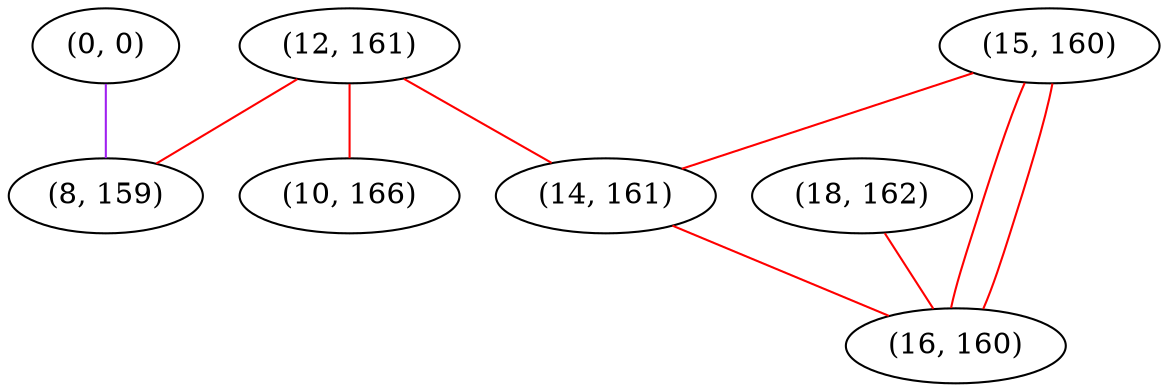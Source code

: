 graph "" {
"(0, 0)";
"(12, 161)";
"(18, 162)";
"(10, 166)";
"(15, 160)";
"(8, 159)";
"(14, 161)";
"(16, 160)";
"(0, 0)" -- "(8, 159)"  [color=purple, key=0, weight=4];
"(12, 161)" -- "(14, 161)"  [color=red, key=0, weight=1];
"(12, 161)" -- "(10, 166)"  [color=red, key=0, weight=1];
"(12, 161)" -- "(8, 159)"  [color=red, key=0, weight=1];
"(18, 162)" -- "(16, 160)"  [color=red, key=0, weight=1];
"(15, 160)" -- "(14, 161)"  [color=red, key=0, weight=1];
"(15, 160)" -- "(16, 160)"  [color=red, key=0, weight=1];
"(15, 160)" -- "(16, 160)"  [color=red, key=1, weight=1];
"(14, 161)" -- "(16, 160)"  [color=red, key=0, weight=1];
}

